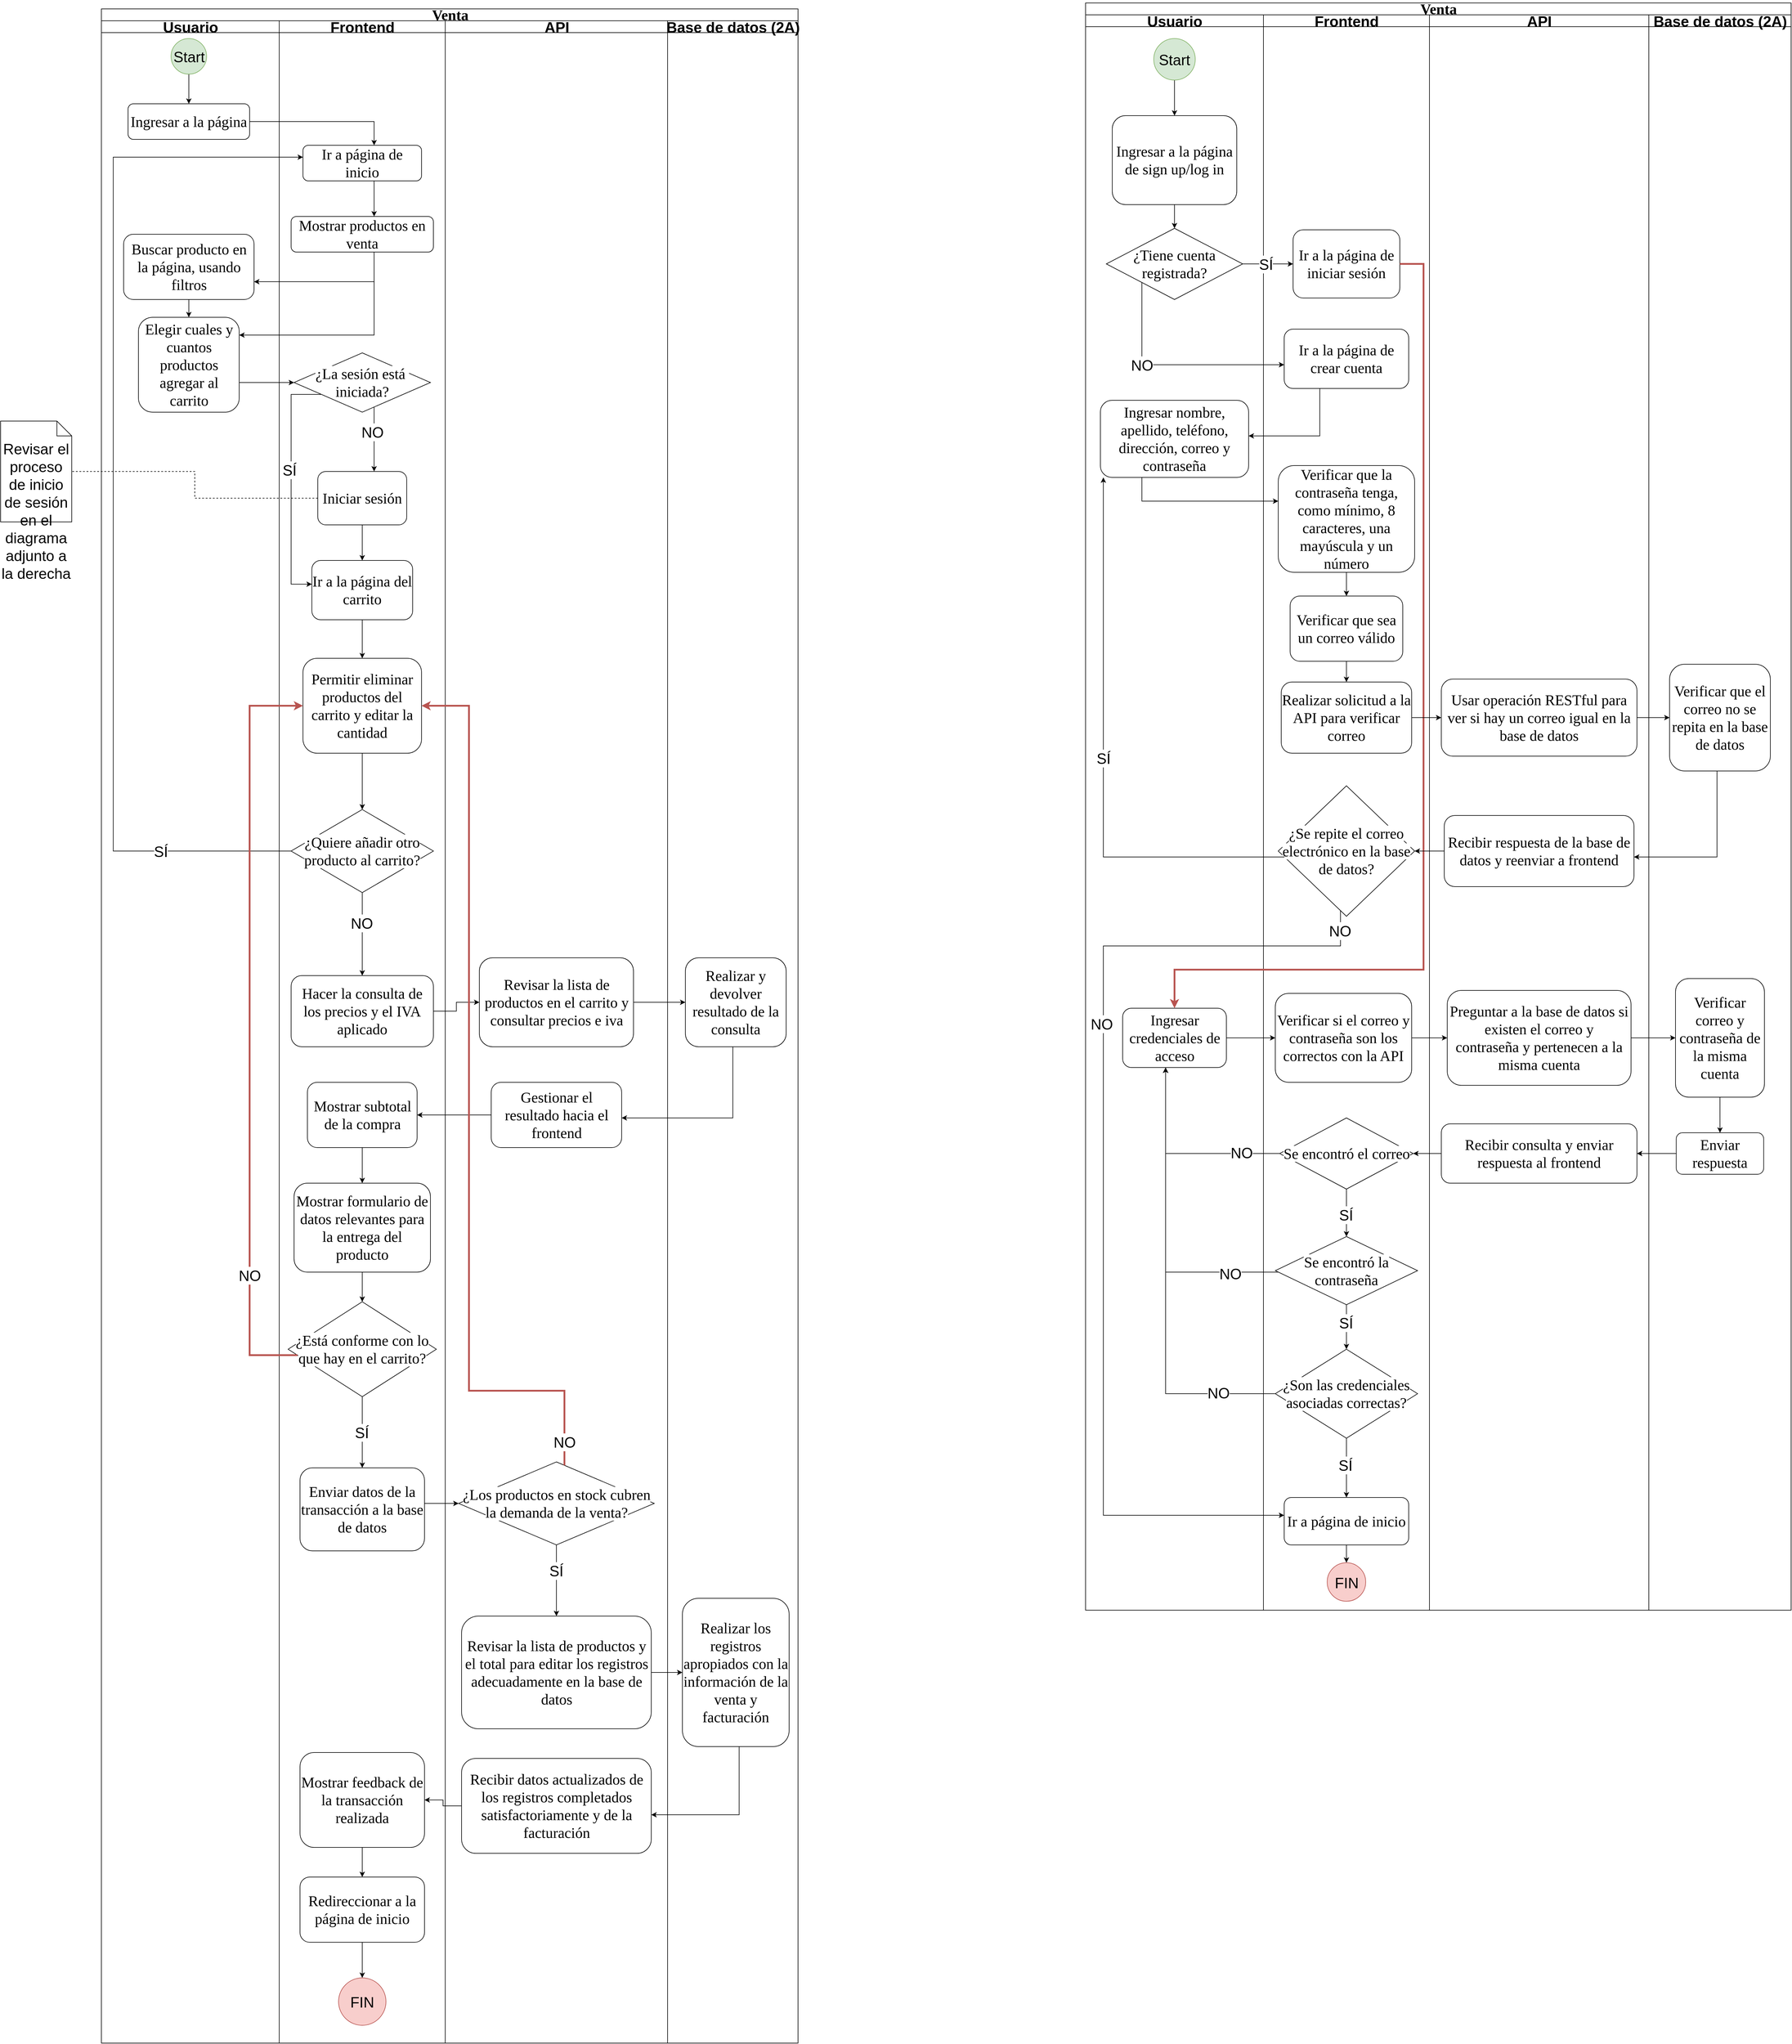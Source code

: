 <mxfile version="24.8.6">
  <diagram name="Page-1" id="74e2e168-ea6b-b213-b513-2b3c1d86103e">
    <mxGraphModel grid="1" page="1" gridSize="10" guides="1" tooltips="1" connect="1" arrows="1" fold="1" pageScale="1" pageWidth="1100" pageHeight="850" background="none" math="0" shadow="0">
      <root>
        <mxCell id="0" />
        <mxCell id="1" parent="0" />
        <mxCell id="77e6c97f196da883-1" value="&lt;font style=&quot;font-size: 25px;&quot;&gt;Venta&lt;/font&gt;" style="swimlane;html=1;childLayout=stackLayout;startSize=20;rounded=0;shadow=0;labelBackgroundColor=none;strokeWidth=1;fontFamily=Verdana;fontSize=25;align=center;" vertex="1" parent="1">
          <mxGeometry x="-1660" y="870" width="1175" height="3430" as="geometry" />
        </mxCell>
        <mxCell id="77e6c97f196da883-2" value="Usuario" style="swimlane;html=1;startSize=20;fontSize=25;" vertex="1" parent="77e6c97f196da883-1">
          <mxGeometry y="20" width="300" height="3410" as="geometry" />
        </mxCell>
        <mxCell id="Bot2XmliULI6-_bctuwP-1" value="&lt;font style=&quot;font-size: 25px;&quot;&gt;Ingresar a la página&lt;/font&gt;" style="rounded=1;whiteSpace=wrap;html=1;shadow=0;labelBackgroundColor=none;strokeWidth=1;fontFamily=Verdana;fontSize=25;align=center;" vertex="1" parent="77e6c97f196da883-2">
          <mxGeometry x="45" y="140" width="205" height="60" as="geometry" />
        </mxCell>
        <mxCell id="Bot2XmliULI6-_bctuwP-11" value="" style="edgeStyle=orthogonalEdgeStyle;rounded=0;orthogonalLoop=1;jettySize=auto;html=1;fontSize=25;" edge="1" parent="77e6c97f196da883-2" source="Bot2XmliULI6-_bctuwP-2" target="Bot2XmliULI6-_bctuwP-1">
          <mxGeometry relative="1" as="geometry" />
        </mxCell>
        <mxCell id="Bot2XmliULI6-_bctuwP-2" value="&lt;font style=&quot;font-size: 25px;&quot;&gt;Start&lt;/font&gt;" style="ellipse;whiteSpace=wrap;html=1;aspect=fixed;fillColor=#d5e8d4;strokeColor=#82b366;fontSize=25;" vertex="1" parent="77e6c97f196da883-2">
          <mxGeometry x="117.5" y="30" width="60" height="60" as="geometry" />
        </mxCell>
        <mxCell id="Rtb4uPze4OgJjQ5-GWsQ-7" value="&lt;span style=&quot;font-size: 25px;&quot;&gt;Buscar producto en la página, usando filtros&lt;/span&gt;" style="rounded=1;whiteSpace=wrap;html=1;shadow=0;labelBackgroundColor=none;strokeWidth=1;fontFamily=Verdana;fontSize=25;align=center;" vertex="1" parent="77e6c97f196da883-2">
          <mxGeometry x="37.5" y="360" width="220" height="110" as="geometry" />
        </mxCell>
        <mxCell id="Rtb4uPze4OgJjQ5-GWsQ-8" value="&lt;span style=&quot;font-size: 25px;&quot;&gt;Elegir cuales y cuantos productos agregar al carrito&lt;/span&gt;" style="rounded=1;whiteSpace=wrap;html=1;shadow=0;labelBackgroundColor=none;strokeWidth=1;fontFamily=Verdana;fontSize=25;align=center;" vertex="1" parent="77e6c97f196da883-2">
          <mxGeometry x="62.5" y="500" width="170" height="160" as="geometry" />
        </mxCell>
        <mxCell id="Rtb4uPze4OgJjQ5-GWsQ-13" style="edgeStyle=orthogonalEdgeStyle;rounded=0;orthogonalLoop=1;jettySize=auto;html=1;fontSize=25;" edge="1" parent="77e6c97f196da883-2" source="Rtb4uPze4OgJjQ5-GWsQ-7" target="Rtb4uPze4OgJjQ5-GWsQ-8">
          <mxGeometry relative="1" as="geometry" />
        </mxCell>
        <mxCell id="77e6c97f196da883-3" value="Frontend" style="swimlane;html=1;startSize=20;fillColor=none;strokeColor=default;fontSize=25;" vertex="1" parent="77e6c97f196da883-1">
          <mxGeometry x="300" y="20" width="280" height="3410" as="geometry" />
        </mxCell>
        <mxCell id="Ov02bcB1TqsuriITPi5p-71" value="&lt;span style=&quot;font-size: 25px;&quot;&gt;Ir a página de inicio&lt;/span&gt;" style="rounded=1;whiteSpace=wrap;html=1;shadow=0;labelBackgroundColor=none;strokeWidth=1;fontFamily=Verdana;fontSize=25;align=center;" vertex="1" parent="77e6c97f196da883-3">
          <mxGeometry x="40" y="210" width="200" height="60" as="geometry" />
        </mxCell>
        <mxCell id="Rtb4uPze4OgJjQ5-GWsQ-9" value="&lt;span style=&quot;font-size: 25px;&quot;&gt;Mostrar productos en venta&lt;/span&gt;" style="rounded=1;whiteSpace=wrap;html=1;shadow=0;labelBackgroundColor=none;strokeWidth=1;fontFamily=Verdana;fontSize=25;align=center;" vertex="1" parent="77e6c97f196da883-3">
          <mxGeometry x="20" y="330" width="240" height="60" as="geometry" />
        </mxCell>
        <mxCell id="Rtb4uPze4OgJjQ5-GWsQ-10" value="" style="edgeStyle=orthogonalEdgeStyle;rounded=0;orthogonalLoop=1;jettySize=auto;html=1;fontSize=25;" edge="1" parent="77e6c97f196da883-3" source="Ov02bcB1TqsuriITPi5p-71" target="Rtb4uPze4OgJjQ5-GWsQ-9">
          <mxGeometry relative="1" as="geometry">
            <Array as="points">
              <mxPoint x="160" y="310" />
              <mxPoint x="160" y="310" />
            </Array>
          </mxGeometry>
        </mxCell>
        <mxCell id="5Ztxv6u2kWAJo34VtlyI-10" style="edgeStyle=orthogonalEdgeStyle;rounded=0;orthogonalLoop=1;jettySize=auto;html=1;" edge="1" parent="77e6c97f196da883-3" source="5Ztxv6u2kWAJo34VtlyI-1" target="Rtb4uPze4OgJjQ5-GWsQ-14">
          <mxGeometry relative="1" as="geometry">
            <Array as="points">
              <mxPoint x="20" y="630" />
              <mxPoint x="20" y="950" />
            </Array>
          </mxGeometry>
        </mxCell>
        <mxCell id="yYFrmOfe78RveM-K-0m0-1" value="&lt;font style=&quot;font-size: 25px; background-color: rgb(255, 255, 255);&quot;&gt;SÍ&lt;/font&gt;" style="edgeLabel;html=1;align=center;verticalAlign=middle;resizable=0;points=[];" connectable="0" vertex="1" parent="5Ztxv6u2kWAJo34VtlyI-10">
          <mxGeometry x="-0.131" y="-3" relative="1" as="geometry">
            <mxPoint y="1" as="offset" />
          </mxGeometry>
        </mxCell>
        <mxCell id="5Ztxv6u2kWAJo34VtlyI-1" value="&lt;span style=&quot;font-size: 25px; background-color: rgb(255, 255, 255);&quot;&gt;¿La sesión está&amp;nbsp;&lt;/span&gt;&lt;div style=&quot;font-size: 25px;&quot;&gt;&lt;span style=&quot;font-size: 25px; background-color: rgb(255, 255, 255);&quot;&gt;iniciada?&lt;/span&gt;&lt;/div&gt;" style="rhombus;whiteSpace=wrap;html=1;rounded=0;shadow=0;labelBackgroundColor=none;strokeWidth=1;fontFamily=Verdana;fontSize=25;align=center;" vertex="1" parent="77e6c97f196da883-3">
          <mxGeometry x="25" y="560" width="230" height="100" as="geometry" />
        </mxCell>
        <mxCell id="5Ztxv6u2kWAJo34VtlyI-7" value="" style="edgeStyle=orthogonalEdgeStyle;rounded=0;orthogonalLoop=1;jettySize=auto;html=1;" edge="1" parent="77e6c97f196da883-3" source="QvqFS-q-kyepjH0u1WJ--171" target="Rtb4uPze4OgJjQ5-GWsQ-14">
          <mxGeometry relative="1" as="geometry" />
        </mxCell>
        <mxCell id="QvqFS-q-kyepjH0u1WJ--171" value="&lt;font style=&quot;font-size: 25px;&quot;&gt;Iniciar sesión&lt;/font&gt;" style="rounded=1;whiteSpace=wrap;html=1;shadow=0;labelBackgroundColor=none;strokeWidth=1;fontFamily=Verdana;fontSize=25;align=center;" vertex="1" parent="77e6c97f196da883-3">
          <mxGeometry x="65" y="760" width="150" height="90" as="geometry" />
        </mxCell>
        <mxCell id="Rtb4uPze4OgJjQ5-GWsQ-17" style="edgeStyle=orthogonalEdgeStyle;rounded=0;orthogonalLoop=1;jettySize=auto;html=1;fontSize=25;" edge="1" parent="77e6c97f196da883-3" source="5Ztxv6u2kWAJo34VtlyI-1" target="QvqFS-q-kyepjH0u1WJ--171">
          <mxGeometry relative="1" as="geometry">
            <Array as="points">
              <mxPoint x="160" y="710" />
              <mxPoint x="160" y="710" />
            </Array>
          </mxGeometry>
        </mxCell>
        <mxCell id="5Ztxv6u2kWAJo34VtlyI-3" value="&lt;font style=&quot;font-size: 25px; background-color: rgb(255, 255, 255);&quot;&gt;NO&lt;/font&gt;" style="edgeLabel;html=1;align=center;verticalAlign=middle;resizable=0;points=[];fontSize=25;" connectable="0" vertex="1" parent="Rtb4uPze4OgJjQ5-GWsQ-17">
          <mxGeometry x="-0.238" y="-3" relative="1" as="geometry">
            <mxPoint as="offset" />
          </mxGeometry>
        </mxCell>
        <mxCell id="5Ztxv6u2kWAJo34VtlyI-8" value="" style="edgeStyle=orthogonalEdgeStyle;rounded=0;orthogonalLoop=1;jettySize=auto;html=1;" edge="1" parent="77e6c97f196da883-3" source="Rtb4uPze4OgJjQ5-GWsQ-14" target="Rtb4uPze4OgJjQ5-GWsQ-21">
          <mxGeometry relative="1" as="geometry" />
        </mxCell>
        <mxCell id="Rtb4uPze4OgJjQ5-GWsQ-14" value="&lt;span style=&quot;font-size: 25px;&quot;&gt;Ir a la página del carrito&lt;/span&gt;" style="rounded=1;whiteSpace=wrap;html=1;shadow=0;labelBackgroundColor=none;strokeWidth=1;fontFamily=Verdana;fontSize=25;align=center;" vertex="1" parent="77e6c97f196da883-3">
          <mxGeometry x="55" y="910" width="170" height="100" as="geometry" />
        </mxCell>
        <mxCell id="Rtb4uPze4OgJjQ5-GWsQ-21" value="&lt;span style=&quot;font-size: 25px;&quot;&gt;Permitir eliminar productos del carrito y editar la cantidad&lt;/span&gt;" style="rounded=1;whiteSpace=wrap;html=1;shadow=0;labelBackgroundColor=none;strokeWidth=1;fontFamily=Verdana;fontSize=25;align=center;" vertex="1" parent="77e6c97f196da883-3">
          <mxGeometry x="40" y="1075" width="200" height="160" as="geometry" />
        </mxCell>
        <mxCell id="Rtb4uPze4OgJjQ5-GWsQ-15" value="&lt;font style=&quot;font-size: 25px; background-color: rgb(255, 255, 255);&quot;&gt;¿Quiere añadir otro producto al carrito?&lt;/font&gt;" style="rhombus;whiteSpace=wrap;html=1;rounded=0;shadow=0;labelBackgroundColor=none;strokeWidth=1;fontFamily=Verdana;fontSize=25;align=center;" vertex="1" parent="77e6c97f196da883-3">
          <mxGeometry x="20" y="1330" width="240" height="140" as="geometry" />
        </mxCell>
        <mxCell id="Rtb4uPze4OgJjQ5-GWsQ-20" value="" style="edgeStyle=orthogonalEdgeStyle;rounded=0;orthogonalLoop=1;jettySize=auto;html=1;fontSize=25;" edge="1" parent="77e6c97f196da883-3" source="Rtb4uPze4OgJjQ5-GWsQ-21" target="Rtb4uPze4OgJjQ5-GWsQ-15">
          <mxGeometry relative="1" as="geometry" />
        </mxCell>
        <mxCell id="Rtb4uPze4OgJjQ5-GWsQ-16" style="edgeStyle=orthogonalEdgeStyle;rounded=0;orthogonalLoop=1;jettySize=auto;html=1;fontSize=25;" edge="1" parent="77e6c97f196da883-3" source="Rtb4uPze4OgJjQ5-GWsQ-15" target="Ov02bcB1TqsuriITPi5p-71">
          <mxGeometry relative="1" as="geometry">
            <Array as="points">
              <mxPoint x="-280" y="1400" />
              <mxPoint x="-280" y="230" />
            </Array>
          </mxGeometry>
        </mxCell>
        <mxCell id="Rtb4uPze4OgJjQ5-GWsQ-18" value="&lt;font style=&quot;font-size: 25px;&quot;&gt;SÍ&lt;/font&gt;" style="edgeLabel;html=1;align=center;verticalAlign=middle;resizable=0;points=[];fontSize=25;" connectable="0" vertex="1" parent="Rtb4uPze4OgJjQ5-GWsQ-16">
          <mxGeometry x="-0.776" y="3" relative="1" as="geometry">
            <mxPoint x="-20" y="-3" as="offset" />
          </mxGeometry>
        </mxCell>
        <mxCell id="Rtb4uPze4OgJjQ5-GWsQ-35" value="&lt;span style=&quot;font-size: 25px;&quot;&gt;Hacer la consulta de los precios y el IVA aplicado&lt;/span&gt;" style="rounded=1;whiteSpace=wrap;html=1;shadow=0;labelBackgroundColor=none;strokeWidth=1;fontFamily=Verdana;fontSize=25;align=center;" vertex="1" parent="77e6c97f196da883-3">
          <mxGeometry x="20" y="1610" width="240" height="120" as="geometry" />
        </mxCell>
        <mxCell id="Rtb4uPze4OgJjQ5-GWsQ-25" value="" style="edgeStyle=orthogonalEdgeStyle;rounded=0;orthogonalLoop=1;jettySize=auto;html=1;fontSize=25;" edge="1" parent="77e6c97f196da883-3" source="Rtb4uPze4OgJjQ5-GWsQ-15" target="Rtb4uPze4OgJjQ5-GWsQ-35">
          <mxGeometry relative="1" as="geometry">
            <mxPoint x="158.21" y="1860" as="targetPoint" />
          </mxGeometry>
        </mxCell>
        <mxCell id="Rtb4uPze4OgJjQ5-GWsQ-26" value="&lt;font style=&quot;font-size: 25px;&quot;&gt;NO&lt;/font&gt;" style="edgeLabel;html=1;align=center;verticalAlign=middle;resizable=0;points=[];fontSize=25;" connectable="0" vertex="1" parent="Rtb4uPze4OgJjQ5-GWsQ-25">
          <mxGeometry x="-0.27" y="-1" relative="1" as="geometry">
            <mxPoint as="offset" />
          </mxGeometry>
        </mxCell>
        <mxCell id="Rtb4uPze4OgJjQ5-GWsQ-41" value="&lt;span style=&quot;font-size: 25px;&quot;&gt;Mostrar subtotal de la compra&lt;/span&gt;" style="rounded=1;whiteSpace=wrap;html=1;shadow=0;labelBackgroundColor=none;strokeWidth=1;fontFamily=Verdana;fontSize=25;align=center;" vertex="1" parent="77e6c97f196da883-3">
          <mxGeometry x="47.5" y="1790" width="185" height="110" as="geometry" />
        </mxCell>
        <mxCell id="Rtb4uPze4OgJjQ5-GWsQ-49" value="&lt;span style=&quot;font-size: 25px;&quot;&gt;Mostrar formulario de datos relevantes para la entrega del producto&lt;/span&gt;" style="rounded=1;whiteSpace=wrap;html=1;shadow=0;labelBackgroundColor=none;strokeWidth=1;fontFamily=Verdana;fontSize=25;align=center;" vertex="1" parent="77e6c97f196da883-3">
          <mxGeometry x="25" y="1960" width="230" height="150" as="geometry" />
        </mxCell>
        <mxCell id="Rtb4uPze4OgJjQ5-GWsQ-50" value="" style="edgeStyle=orthogonalEdgeStyle;rounded=0;orthogonalLoop=1;jettySize=auto;html=1;fontSize=25;" edge="1" parent="77e6c97f196da883-3" source="Rtb4uPze4OgJjQ5-GWsQ-41" target="Rtb4uPze4OgJjQ5-GWsQ-49">
          <mxGeometry relative="1" as="geometry" />
        </mxCell>
        <mxCell id="Rtb4uPze4OgJjQ5-GWsQ-53" value="&lt;font style=&quot;font-size: 25px; background-color: rgb(255, 255, 255);&quot;&gt;¿Está conforme con lo que hay en el carrito?&lt;/font&gt;" style="rhombus;whiteSpace=wrap;html=1;rounded=0;shadow=0;labelBackgroundColor=none;strokeWidth=1;fontFamily=Verdana;fontSize=25;align=center;" vertex="1" parent="77e6c97f196da883-3">
          <mxGeometry x="15" y="2160" width="250" height="160" as="geometry" />
        </mxCell>
        <mxCell id="Rtb4uPze4OgJjQ5-GWsQ-33" style="edgeStyle=orthogonalEdgeStyle;rounded=0;orthogonalLoop=1;jettySize=auto;html=1;fillColor=#f8cecc;strokeColor=#b85450;fontSize=25;strokeWidth=3;" edge="1" parent="77e6c97f196da883-3" source="Rtb4uPze4OgJjQ5-GWsQ-53" target="Rtb4uPze4OgJjQ5-GWsQ-21">
          <mxGeometry relative="1" as="geometry">
            <Array as="points">
              <mxPoint x="-50" y="2250" />
              <mxPoint x="-50" y="1155" />
            </Array>
            <mxPoint x="207.528" y="1895" as="sourcePoint" />
          </mxGeometry>
        </mxCell>
        <mxCell id="Rtb4uPze4OgJjQ5-GWsQ-34" value="&lt;font style=&quot;font-size: 25px;&quot;&gt;NO&lt;/font&gt;" style="edgeLabel;html=1;align=center;verticalAlign=middle;resizable=0;points=[];fontSize=25;" connectable="0" vertex="1" parent="Rtb4uPze4OgJjQ5-GWsQ-33">
          <mxGeometry x="0.264" y="4" relative="1" as="geometry">
            <mxPoint x="4" y="584" as="offset" />
          </mxGeometry>
        </mxCell>
        <mxCell id="Rtb4uPze4OgJjQ5-GWsQ-52" value="" style="edgeStyle=orthogonalEdgeStyle;rounded=0;orthogonalLoop=1;jettySize=auto;html=1;fontSize=25;" edge="1" parent="77e6c97f196da883-3" source="Rtb4uPze4OgJjQ5-GWsQ-49" target="Rtb4uPze4OgJjQ5-GWsQ-53">
          <mxGeometry relative="1" as="geometry">
            <mxPoint x="158.21" y="2380" as="targetPoint" />
          </mxGeometry>
        </mxCell>
        <mxCell id="Rtb4uPze4OgJjQ5-GWsQ-54" value="&lt;span style=&quot;font-size: 25px;&quot;&gt;Enviar datos de la transacción a la base de datos&lt;/span&gt;" style="rounded=1;whiteSpace=wrap;html=1;shadow=0;labelBackgroundColor=none;strokeWidth=1;fontFamily=Verdana;fontSize=25;align=center;" vertex="1" parent="77e6c97f196da883-3">
          <mxGeometry x="35" y="2440" width="210" height="140" as="geometry" />
        </mxCell>
        <mxCell id="Rtb4uPze4OgJjQ5-GWsQ-55" value="" style="edgeStyle=orthogonalEdgeStyle;rounded=0;orthogonalLoop=1;jettySize=auto;html=1;fontSize=25;" edge="1" parent="77e6c97f196da883-3" source="Rtb4uPze4OgJjQ5-GWsQ-53" target="Rtb4uPze4OgJjQ5-GWsQ-54">
          <mxGeometry relative="1" as="geometry" />
        </mxCell>
        <mxCell id="Rtb4uPze4OgJjQ5-GWsQ-60" value="&lt;font style=&quot;font-size: 25px;&quot;&gt;SÍ&lt;/font&gt;" style="edgeLabel;html=1;align=center;verticalAlign=middle;resizable=0;points=[];fontSize=25;" connectable="0" vertex="1" parent="Rtb4uPze4OgJjQ5-GWsQ-55">
          <mxGeometry x="-0.009" y="-1" relative="1" as="geometry">
            <mxPoint as="offset" />
          </mxGeometry>
        </mxCell>
        <mxCell id="Rtb4uPze4OgJjQ5-GWsQ-73" value="FIN" style="ellipse;whiteSpace=wrap;html=1;aspect=fixed;fillColor=#f8cecc;strokeColor=#b85450;fontSize=25;" vertex="1" parent="77e6c97f196da883-3">
          <mxGeometry x="100" y="3300" width="80" height="80" as="geometry" />
        </mxCell>
        <mxCell id="77e6c97f196da883-7" value="API" style="swimlane;html=1;startSize=20;fontSize=25;" vertex="1" parent="77e6c97f196da883-1">
          <mxGeometry x="580" y="20" width="375" height="3410" as="geometry" />
        </mxCell>
        <mxCell id="Rtb4uPze4OgJjQ5-GWsQ-42" value="&lt;span style=&quot;font-size: 25px;&quot;&gt;Revisar la lista de productos en el carrito y consultar precios e iva&lt;/span&gt;" style="rounded=1;whiteSpace=wrap;html=1;shadow=0;labelBackgroundColor=none;strokeWidth=1;fontFamily=Verdana;fontSize=25;align=center;" vertex="1" parent="77e6c97f196da883-7">
          <mxGeometry x="57.5" y="1580" width="260" height="150" as="geometry" />
        </mxCell>
        <mxCell id="Rtb4uPze4OgJjQ5-GWsQ-43" value="&lt;span style=&quot;font-size: 25px;&quot;&gt;Gestionar el resultado hacia el frontend&lt;/span&gt;" style="rounded=1;whiteSpace=wrap;html=1;shadow=0;labelBackgroundColor=none;strokeWidth=1;fontFamily=Verdana;fontSize=25;align=center;" vertex="1" parent="77e6c97f196da883-7">
          <mxGeometry x="77.5" y="1790" width="220" height="110" as="geometry" />
        </mxCell>
        <mxCell id="Rtb4uPze4OgJjQ5-GWsQ-61" value="&lt;font style=&quot;font-size: 25px; background-color: rgb(255, 255, 255);&quot;&gt;¿Los productos en stock cubren la demanda de la venta?&lt;/font&gt;" style="rhombus;whiteSpace=wrap;html=1;rounded=0;shadow=0;labelBackgroundColor=none;strokeWidth=1;fontFamily=Verdana;fontSize=25;align=center;" vertex="1" parent="77e6c97f196da883-7">
          <mxGeometry x="22.5" y="2430" width="330" height="140" as="geometry" />
        </mxCell>
        <mxCell id="Rtb4uPze4OgJjQ5-GWsQ-58" value="&lt;span style=&quot;font-size: 25px;&quot;&gt;Revisar la lista de productos y el total para editar los registros adecuadamente en la base de datos&lt;/span&gt;" style="rounded=1;whiteSpace=wrap;html=1;shadow=0;labelBackgroundColor=none;strokeWidth=1;fontFamily=Verdana;fontSize=25;align=center;" vertex="1" parent="77e6c97f196da883-7">
          <mxGeometry x="27.5" y="2690" width="320" height="190" as="geometry" />
        </mxCell>
        <mxCell id="Rtb4uPze4OgJjQ5-GWsQ-66" style="edgeStyle=orthogonalEdgeStyle;rounded=0;orthogonalLoop=1;jettySize=auto;html=1;fontSize=25;" edge="1" parent="77e6c97f196da883-7" source="Rtb4uPze4OgJjQ5-GWsQ-61" target="Rtb4uPze4OgJjQ5-GWsQ-58">
          <mxGeometry relative="1" as="geometry" />
        </mxCell>
        <mxCell id="Rtb4uPze4OgJjQ5-GWsQ-67" value="&lt;font style=&quot;font-size: 25px;&quot;&gt;SÍ&lt;/font&gt;" style="edgeLabel;html=1;align=center;verticalAlign=middle;resizable=0;points=[];fontSize=25;" connectable="0" vertex="1" parent="Rtb4uPze4OgJjQ5-GWsQ-66">
          <mxGeometry x="-0.29" y="-1" relative="1" as="geometry">
            <mxPoint as="offset" />
          </mxGeometry>
        </mxCell>
        <mxCell id="77e6c97f196da883-6" value="Base de datos (2A)" style="swimlane;html=1;startSize=20;fontSize=25;" vertex="1" parent="77e6c97f196da883-1">
          <mxGeometry x="955" y="20" width="220" height="3410" as="geometry" />
        </mxCell>
        <mxCell id="Rtb4uPze4OgJjQ5-GWsQ-44" value="&lt;span style=&quot;font-size: 25px;&quot;&gt;Realizar y devolver resultado de la consulta&lt;/span&gt;" style="rounded=1;whiteSpace=wrap;html=1;shadow=0;labelBackgroundColor=none;strokeWidth=1;fontFamily=Verdana;fontSize=25;align=center;" vertex="1" parent="77e6c97f196da883-6">
          <mxGeometry x="30" y="1580" width="170" height="150" as="geometry" />
        </mxCell>
        <mxCell id="Rtb4uPze4OgJjQ5-GWsQ-59" value="&lt;span style=&quot;font-size: 25px;&quot;&gt;Realizar los registros apropiados con la información de la venta y facturación&lt;/span&gt;" style="rounded=1;whiteSpace=wrap;html=1;shadow=0;labelBackgroundColor=none;strokeWidth=1;fontFamily=Verdana;fontSize=25;align=center;" vertex="1" parent="77e6c97f196da883-6">
          <mxGeometry x="25" y="2660" width="180" height="250" as="geometry" />
        </mxCell>
        <mxCell id="Bot2XmliULI6-_bctuwP-4" value="" style="edgeStyle=orthogonalEdgeStyle;rounded=0;orthogonalLoop=1;jettySize=auto;html=1;fontSize=25;" edge="1" parent="77e6c97f196da883-1" source="Bot2XmliULI6-_bctuwP-1" target="Ov02bcB1TqsuriITPi5p-71">
          <mxGeometry relative="1" as="geometry">
            <mxPoint x="140" y="230" as="targetPoint" />
            <Array as="points">
              <mxPoint x="460" y="190" />
            </Array>
          </mxGeometry>
        </mxCell>
        <mxCell id="Rtb4uPze4OgJjQ5-GWsQ-11" style="edgeStyle=orthogonalEdgeStyle;rounded=0;orthogonalLoop=1;jettySize=auto;html=1;fontSize=25;" edge="1" parent="77e6c97f196da883-1" source="Rtb4uPze4OgJjQ5-GWsQ-9" target="Rtb4uPze4OgJjQ5-GWsQ-7">
          <mxGeometry relative="1" as="geometry">
            <Array as="points">
              <mxPoint x="460" y="460" />
            </Array>
          </mxGeometry>
        </mxCell>
        <mxCell id="Rtb4uPze4OgJjQ5-GWsQ-12" style="edgeStyle=orthogonalEdgeStyle;rounded=0;orthogonalLoop=1;jettySize=auto;html=1;fontSize=25;" edge="1" parent="77e6c97f196da883-1" source="Rtb4uPze4OgJjQ5-GWsQ-9" target="Rtb4uPze4OgJjQ5-GWsQ-8">
          <mxGeometry relative="1" as="geometry">
            <Array as="points">
              <mxPoint x="460" y="550" />
            </Array>
          </mxGeometry>
        </mxCell>
        <mxCell id="5Ztxv6u2kWAJo34VtlyI-2" value="" style="edgeStyle=orthogonalEdgeStyle;rounded=0;orthogonalLoop=1;jettySize=auto;html=1;fontSize=25;" edge="1" parent="77e6c97f196da883-1" source="Rtb4uPze4OgJjQ5-GWsQ-8" target="5Ztxv6u2kWAJo34VtlyI-1">
          <mxGeometry relative="1" as="geometry">
            <Array as="points">
              <mxPoint x="300" y="630" />
              <mxPoint x="300" y="630" />
            </Array>
            <mxPoint x="150" y="620" as="sourcePoint" />
            <mxPoint x="460" y="820" as="targetPoint" />
          </mxGeometry>
        </mxCell>
        <mxCell id="Rtb4uPze4OgJjQ5-GWsQ-45" value="" style="edgeStyle=orthogonalEdgeStyle;rounded=0;orthogonalLoop=1;jettySize=auto;html=1;fontSize=25;" edge="1" parent="77e6c97f196da883-1" source="Rtb4uPze4OgJjQ5-GWsQ-35" target="Rtb4uPze4OgJjQ5-GWsQ-42">
          <mxGeometry relative="1" as="geometry" />
        </mxCell>
        <mxCell id="Rtb4uPze4OgJjQ5-GWsQ-46" value="" style="edgeStyle=orthogonalEdgeStyle;rounded=0;orthogonalLoop=1;jettySize=auto;html=1;fontSize=25;" edge="1" parent="77e6c97f196da883-1" source="Rtb4uPze4OgJjQ5-GWsQ-42" target="Rtb4uPze4OgJjQ5-GWsQ-44">
          <mxGeometry relative="1" as="geometry" />
        </mxCell>
        <mxCell id="Rtb4uPze4OgJjQ5-GWsQ-47" style="edgeStyle=orthogonalEdgeStyle;rounded=0;orthogonalLoop=1;jettySize=auto;html=1;fontSize=25;" edge="1" parent="77e6c97f196da883-1" source="Rtb4uPze4OgJjQ5-GWsQ-44" target="Rtb4uPze4OgJjQ5-GWsQ-43">
          <mxGeometry relative="1" as="geometry">
            <Array as="points">
              <mxPoint x="1065" y="1870" />
            </Array>
          </mxGeometry>
        </mxCell>
        <mxCell id="Rtb4uPze4OgJjQ5-GWsQ-48" value="" style="edgeStyle=orthogonalEdgeStyle;rounded=0;orthogonalLoop=1;jettySize=auto;html=1;fontSize=25;" edge="1" parent="77e6c97f196da883-1" source="Rtb4uPze4OgJjQ5-GWsQ-43" target="Rtb4uPze4OgJjQ5-GWsQ-41">
          <mxGeometry relative="1" as="geometry" />
        </mxCell>
        <mxCell id="Rtb4uPze4OgJjQ5-GWsQ-63" style="edgeStyle=orthogonalEdgeStyle;rounded=0;orthogonalLoop=1;jettySize=auto;html=1;fillColor=#f8cecc;strokeColor=#b85450;fontSize=25;strokeWidth=3;" edge="1" parent="77e6c97f196da883-1" source="Rtb4uPze4OgJjQ5-GWsQ-61" target="Rtb4uPze4OgJjQ5-GWsQ-21">
          <mxGeometry relative="1" as="geometry">
            <Array as="points">
              <mxPoint x="781" y="2330" />
              <mxPoint x="620" y="2330" />
              <mxPoint x="620" y="1175" />
            </Array>
          </mxGeometry>
        </mxCell>
        <mxCell id="Rtb4uPze4OgJjQ5-GWsQ-65" value="&lt;font style=&quot;font-size: 25px;&quot;&gt;NO&lt;/font&gt;" style="edgeLabel;html=1;align=center;verticalAlign=middle;resizable=0;points=[];fontSize=25;" connectable="0" vertex="1" parent="Rtb4uPze4OgJjQ5-GWsQ-63">
          <mxGeometry x="-0.948" relative="1" as="geometry">
            <mxPoint as="offset" />
          </mxGeometry>
        </mxCell>
        <mxCell id="Rtb4uPze4OgJjQ5-GWsQ-64" style="edgeStyle=orthogonalEdgeStyle;rounded=0;orthogonalLoop=1;jettySize=auto;html=1;fontSize=25;" edge="1" parent="77e6c97f196da883-1" source="Rtb4uPze4OgJjQ5-GWsQ-54" target="Rtb4uPze4OgJjQ5-GWsQ-61">
          <mxGeometry relative="1" as="geometry">
            <Array as="points">
              <mxPoint x="550" y="2520" />
              <mxPoint x="550" y="2520" />
            </Array>
          </mxGeometry>
        </mxCell>
        <mxCell id="Rtb4uPze4OgJjQ5-GWsQ-68" style="edgeStyle=orthogonalEdgeStyle;rounded=0;orthogonalLoop=1;jettySize=auto;html=1;fontSize=25;" edge="1" parent="77e6c97f196da883-1" source="Rtb4uPze4OgJjQ5-GWsQ-58" target="Rtb4uPze4OgJjQ5-GWsQ-59">
          <mxGeometry relative="1" as="geometry" />
        </mxCell>
        <mxCell id="QvqFS-q-kyepjH0u1WJ--52" value="&lt;font style=&quot;font-size: 25px;&quot;&gt;Venta&lt;/font&gt;" style="swimlane;html=1;childLayout=stackLayout;startSize=20;rounded=0;shadow=0;labelBackgroundColor=none;strokeWidth=1;fontFamily=Verdana;fontSize=25;align=center;movable=1;resizable=1;rotatable=1;deletable=1;editable=1;locked=0;connectable=1;" vertex="1" parent="1">
          <mxGeometry y="860" width="1190" height="2710" as="geometry" />
        </mxCell>
        <mxCell id="QvqFS-q-kyepjH0u1WJ--53" value="Usuario" style="swimlane;html=1;startSize=20;movable=1;resizable=1;rotatable=1;deletable=1;editable=1;locked=0;connectable=1;fontSize=25;" vertex="1" parent="QvqFS-q-kyepjH0u1WJ--52">
          <mxGeometry y="20" width="300" height="2690" as="geometry" />
        </mxCell>
        <mxCell id="QvqFS-q-kyepjH0u1WJ--55" value="&lt;font style=&quot;font-size: 25px;&quot;&gt;Ingresar a la página de sign up/log in&lt;/font&gt;" style="rounded=1;whiteSpace=wrap;html=1;shadow=0;labelBackgroundColor=none;strokeWidth=1;fontFamily=Verdana;fontSize=25;align=center;movable=1;resizable=1;rotatable=1;deletable=1;editable=1;locked=0;connectable=1;" vertex="1" parent="QvqFS-q-kyepjH0u1WJ--53">
          <mxGeometry x="45" y="170" width="210" height="150" as="geometry" />
        </mxCell>
        <mxCell id="QvqFS-q-kyepjH0u1WJ--56" value="" style="edgeStyle=orthogonalEdgeStyle;rounded=0;orthogonalLoop=1;jettySize=auto;html=1;movable=1;resizable=1;rotatable=1;deletable=1;editable=1;locked=0;connectable=1;fontSize=25;" edge="1" parent="QvqFS-q-kyepjH0u1WJ--53" source="QvqFS-q-kyepjH0u1WJ--57" target="QvqFS-q-kyepjH0u1WJ--55">
          <mxGeometry relative="1" as="geometry" />
        </mxCell>
        <mxCell id="QvqFS-q-kyepjH0u1WJ--57" value="&lt;font style=&quot;font-size: 25px;&quot;&gt;Start&lt;/font&gt;" style="ellipse;whiteSpace=wrap;html=1;aspect=fixed;fillColor=#d5e8d4;strokeColor=#82b366;movable=1;resizable=1;rotatable=1;deletable=1;editable=1;locked=0;connectable=1;fontSize=25;" vertex="1" parent="QvqFS-q-kyepjH0u1WJ--53">
          <mxGeometry x="115" y="40" width="70" height="70" as="geometry" />
        </mxCell>
        <mxCell id="QvqFS-q-kyepjH0u1WJ--58" value="&lt;font style=&quot;font-size: 25px;&quot;&gt;¿Tiene cuenta registrada?&lt;/font&gt;" style="rhombus;whiteSpace=wrap;html=1;rounded=0;shadow=0;labelBackgroundColor=none;strokeWidth=1;fontFamily=Verdana;fontSize=25;align=center;movable=1;resizable=1;rotatable=1;deletable=1;editable=1;locked=0;connectable=1;" vertex="1" parent="QvqFS-q-kyepjH0u1WJ--53">
          <mxGeometry x="35" y="360" width="230" height="120" as="geometry" />
        </mxCell>
        <mxCell id="5Ztxv6u2kWAJo34VtlyI-11" style="edgeStyle=orthogonalEdgeStyle;rounded=0;orthogonalLoop=1;jettySize=auto;html=1;" edge="1" parent="QvqFS-q-kyepjH0u1WJ--53" source="QvqFS-q-kyepjH0u1WJ--55" target="QvqFS-q-kyepjH0u1WJ--58">
          <mxGeometry relative="1" as="geometry" />
        </mxCell>
        <mxCell id="QvqFS-q-kyepjH0u1WJ--60" value="&lt;span style=&quot;font-size: 25px;&quot;&gt;Ingresar credenciales de acceso&lt;/span&gt;" style="rounded=1;whiteSpace=wrap;html=1;shadow=0;labelBackgroundColor=none;strokeWidth=1;fontFamily=Verdana;fontSize=25;align=center;movable=1;resizable=1;rotatable=1;deletable=1;editable=1;locked=0;connectable=1;" vertex="1" parent="QvqFS-q-kyepjH0u1WJ--53">
          <mxGeometry x="62.5" y="1675" width="175" height="100" as="geometry" />
        </mxCell>
        <mxCell id="QvqFS-q-kyepjH0u1WJ--68" value="Frontend" style="swimlane;html=1;startSize=20;fillColor=none;strokeColor=default;movable=1;resizable=1;rotatable=1;deletable=1;editable=1;locked=0;connectable=1;fontSize=25;" vertex="1" parent="QvqFS-q-kyepjH0u1WJ--52">
          <mxGeometry x="300" y="20" width="280" height="2690" as="geometry" />
        </mxCell>
        <mxCell id="QvqFS-q-kyepjH0u1WJ--70" value="&lt;span style=&quot;font-size: 25px;&quot;&gt;Ir a la página de iniciar sesión&lt;/span&gt;" style="rounded=1;whiteSpace=wrap;html=1;shadow=0;labelBackgroundColor=none;strokeWidth=1;fontFamily=Verdana;fontSize=25;align=center;movable=1;resizable=1;rotatable=1;deletable=1;editable=1;locked=0;connectable=1;" vertex="1" parent="QvqFS-q-kyepjH0u1WJ--68">
          <mxGeometry x="50" y="362.5" width="180" height="115" as="geometry" />
        </mxCell>
        <mxCell id="QvqFS-q-kyepjH0u1WJ--72" value="&lt;span style=&quot;font-size: 25px;&quot;&gt;Verificar que la contraseña tenga, como mínimo, 8 caracteres, una mayúscula y un número&lt;/span&gt;" style="rounded=1;whiteSpace=wrap;html=1;shadow=0;labelBackgroundColor=none;strokeWidth=1;fontFamily=Verdana;fontSize=25;align=center;movable=1;resizable=1;rotatable=1;deletable=1;editable=1;locked=0;connectable=1;" vertex="1" parent="QvqFS-q-kyepjH0u1WJ--68">
          <mxGeometry x="25" y="760" width="230" height="180" as="geometry" />
        </mxCell>
        <mxCell id="QvqFS-q-kyepjH0u1WJ--69" value="&lt;span style=&quot;font-size: 25px;&quot;&gt;Ir a la página de crear cuenta&lt;/span&gt;" style="rounded=1;whiteSpace=wrap;html=1;shadow=0;labelBackgroundColor=none;strokeWidth=1;fontFamily=Verdana;fontSize=25;align=center;movable=1;resizable=1;rotatable=1;deletable=1;editable=1;locked=0;connectable=1;" vertex="1" parent="QvqFS-q-kyepjH0u1WJ--68">
          <mxGeometry x="35" y="530" width="210" height="100" as="geometry" />
        </mxCell>
        <mxCell id="QvqFS-q-kyepjH0u1WJ--92" value="&lt;span style=&quot;font-size: 25px;&quot;&gt;Verificar que sea un correo válido&lt;/span&gt;" style="rounded=1;whiteSpace=wrap;html=1;shadow=0;labelBackgroundColor=none;strokeWidth=1;fontFamily=Verdana;fontSize=25;align=center;movable=1;resizable=1;rotatable=1;deletable=1;editable=1;locked=0;connectable=1;" vertex="1" parent="QvqFS-q-kyepjH0u1WJ--68">
          <mxGeometry x="45" y="980" width="190" height="110" as="geometry" />
        </mxCell>
        <mxCell id="QvqFS-q-kyepjH0u1WJ--71" value="" style="edgeStyle=orthogonalEdgeStyle;rounded=0;orthogonalLoop=1;jettySize=auto;html=1;movable=1;resizable=1;rotatable=1;deletable=1;editable=1;locked=0;connectable=1;fontSize=25;" edge="1" parent="QvqFS-q-kyepjH0u1WJ--68" source="QvqFS-q-kyepjH0u1WJ--72" target="QvqFS-q-kyepjH0u1WJ--92">
          <mxGeometry relative="1" as="geometry" />
        </mxCell>
        <mxCell id="QvqFS-q-kyepjH0u1WJ--73" value="&lt;span style=&quot;font-size: 25px;&quot;&gt;Realizar solicitud a la API para verificar correo&lt;/span&gt;" style="rounded=1;whiteSpace=wrap;html=1;shadow=0;labelBackgroundColor=none;strokeWidth=1;fontFamily=Verdana;fontSize=25;align=center;movable=1;resizable=1;rotatable=1;deletable=1;editable=1;locked=0;connectable=1;" vertex="1" parent="QvqFS-q-kyepjH0u1WJ--68">
          <mxGeometry x="30" y="1125" width="220" height="120" as="geometry" />
        </mxCell>
        <mxCell id="QvqFS-q-kyepjH0u1WJ--91" value="" style="edgeStyle=orthogonalEdgeStyle;rounded=0;orthogonalLoop=1;jettySize=auto;html=1;movable=1;resizable=1;rotatable=1;deletable=1;editable=1;locked=0;connectable=1;fontSize=25;" edge="1" parent="QvqFS-q-kyepjH0u1WJ--68" source="QvqFS-q-kyepjH0u1WJ--92" target="QvqFS-q-kyepjH0u1WJ--73">
          <mxGeometry relative="1" as="geometry" />
        </mxCell>
        <mxCell id="QvqFS-q-kyepjH0u1WJ--76" value="&lt;font style=&quot;font-size: 25px; background-color: rgb(255, 255, 255);&quot;&gt;¿Se repite el correo electrónico en la base de datos?&lt;/font&gt;" style="rhombus;whiteSpace=wrap;html=1;rounded=0;shadow=0;labelBackgroundColor=none;strokeWidth=1;fontFamily=Verdana;fontSize=25;align=center;movable=1;resizable=1;rotatable=1;deletable=1;editable=1;locked=0;connectable=1;" vertex="1" parent="QvqFS-q-kyepjH0u1WJ--68">
          <mxGeometry x="25" y="1300" width="230" height="220" as="geometry" />
        </mxCell>
        <mxCell id="QvqFS-q-kyepjH0u1WJ--79" value="&lt;span style=&quot;font-size: 25px;&quot;&gt;Verificar si el correo y contraseña son los correctos con la API&lt;/span&gt;" style="rounded=1;whiteSpace=wrap;html=1;shadow=0;labelBackgroundColor=none;strokeWidth=1;fontFamily=Verdana;fontSize=25;align=center;movable=1;resizable=1;rotatable=1;deletable=1;editable=1;locked=0;connectable=1;" vertex="1" parent="QvqFS-q-kyepjH0u1WJ--68">
          <mxGeometry x="20" y="1650" width="230" height="150" as="geometry" />
        </mxCell>
        <mxCell id="QvqFS-q-kyepjH0u1WJ--88" value="&lt;font style=&quot;font-size: 25px; background-color: rgb(255, 255, 255);&quot;&gt;Se encontró la contraseña&lt;/font&gt;" style="rhombus;whiteSpace=wrap;html=1;rounded=0;shadow=0;labelBackgroundColor=none;strokeWidth=1;fontFamily=Verdana;fontSize=25;align=center;movable=1;resizable=1;rotatable=1;deletable=1;editable=1;locked=0;connectable=1;" vertex="1" parent="QvqFS-q-kyepjH0u1WJ--68">
          <mxGeometry x="20" y="2060" width="240" height="115" as="geometry" />
        </mxCell>
        <mxCell id="QvqFS-q-kyepjH0u1WJ--85" value="&lt;span style=&quot;font-size: 25px; background-color: rgb(255, 255, 255);&quot;&gt;¿Son las credenciales asociadas correctas?&lt;/span&gt;" style="rhombus;whiteSpace=wrap;html=1;rounded=0;shadow=0;labelBackgroundColor=none;strokeWidth=1;fontFamily=Verdana;fontSize=25;align=center;movable=1;resizable=1;rotatable=1;deletable=1;editable=1;locked=0;connectable=1;" vertex="1" parent="QvqFS-q-kyepjH0u1WJ--68">
          <mxGeometry x="20" y="2250" width="240" height="150" as="geometry" />
        </mxCell>
        <mxCell id="QvqFS-q-kyepjH0u1WJ--86" value="" style="edgeStyle=orthogonalEdgeStyle;rounded=0;orthogonalLoop=1;jettySize=auto;html=1;movable=1;resizable=1;rotatable=1;deletable=1;editable=1;locked=0;connectable=1;fontSize=25;" edge="1" parent="QvqFS-q-kyepjH0u1WJ--68" source="QvqFS-q-kyepjH0u1WJ--88" target="QvqFS-q-kyepjH0u1WJ--85">
          <mxGeometry relative="1" as="geometry" />
        </mxCell>
        <mxCell id="QvqFS-q-kyepjH0u1WJ--87" value="&lt;font style=&quot;font-size: 25px;&quot;&gt;SÍ&lt;/font&gt;" style="edgeLabel;html=1;align=center;verticalAlign=middle;resizable=1;points=[];movable=1;rotatable=1;deletable=1;editable=1;locked=0;connectable=1;fontSize=25;" connectable="0" vertex="1" parent="QvqFS-q-kyepjH0u1WJ--86">
          <mxGeometry x="-0.196" y="-1" relative="1" as="geometry">
            <mxPoint as="offset" />
          </mxGeometry>
        </mxCell>
        <mxCell id="QvqFS-q-kyepjH0u1WJ--90" value="&lt;span style=&quot;font-size: 25px;&quot;&gt;Ir a página de inicio&lt;/span&gt;" style="rounded=1;whiteSpace=wrap;html=1;shadow=0;labelBackgroundColor=none;strokeWidth=1;fontFamily=Verdana;fontSize=25;align=center;movable=1;resizable=1;rotatable=1;deletable=1;editable=1;locked=0;connectable=1;" vertex="1" parent="QvqFS-q-kyepjH0u1WJ--68">
          <mxGeometry x="35" y="2500" width="210" height="80" as="geometry" />
        </mxCell>
        <mxCell id="QvqFS-q-kyepjH0u1WJ--74" style="edgeStyle=orthogonalEdgeStyle;rounded=0;orthogonalLoop=1;jettySize=auto;html=1;movable=1;resizable=1;rotatable=1;deletable=1;editable=1;locked=0;connectable=1;fontSize=25;" edge="1" parent="QvqFS-q-kyepjH0u1WJ--68" source="QvqFS-q-kyepjH0u1WJ--76" target="QvqFS-q-kyepjH0u1WJ--90">
          <mxGeometry relative="1" as="geometry">
            <mxPoint x="130" y="1570" as="targetPoint" />
            <Array as="points">
              <mxPoint x="130" y="1570" />
              <mxPoint x="-270" y="1570" />
              <mxPoint x="-270" y="2530" />
            </Array>
          </mxGeometry>
        </mxCell>
        <mxCell id="QvqFS-q-kyepjH0u1WJ--75" value="&lt;font style=&quot;font-size: 25px;&quot;&gt;NO&lt;/font&gt;" style="edgeLabel;html=1;align=center;verticalAlign=middle;resizable=1;points=[];movable=1;rotatable=1;deletable=1;editable=1;locked=0;connectable=1;fontSize=25;" connectable="0" vertex="1" parent="QvqFS-q-kyepjH0u1WJ--74">
          <mxGeometry x="-0.316" y="-3" relative="1" as="geometry">
            <mxPoint as="offset" />
          </mxGeometry>
        </mxCell>
        <mxCell id="QvqFS-q-kyepjH0u1WJ--175" value="&lt;font style=&quot;font-size: 25px;&quot;&gt;NO&lt;/font&gt;" style="edgeLabel;html=1;align=center;verticalAlign=middle;resizable=1;points=[];movable=1;rotatable=1;deletable=1;editable=1;locked=0;connectable=1;fontSize=25;" connectable="0" vertex="1" parent="QvqFS-q-kyepjH0u1WJ--74">
          <mxGeometry x="-0.961" y="-1" relative="1" as="geometry">
            <mxPoint as="offset" />
          </mxGeometry>
        </mxCell>
        <mxCell id="QvqFS-q-kyepjH0u1WJ--83" value="" style="edgeStyle=orthogonalEdgeStyle;rounded=0;orthogonalLoop=1;jettySize=auto;html=1;movable=1;resizable=1;rotatable=1;deletable=1;editable=1;locked=0;connectable=1;fontSize=25;" edge="1" parent="QvqFS-q-kyepjH0u1WJ--68" source="QvqFS-q-kyepjH0u1WJ--85" target="QvqFS-q-kyepjH0u1WJ--90">
          <mxGeometry relative="1" as="geometry" />
        </mxCell>
        <mxCell id="QvqFS-q-kyepjH0u1WJ--84" value="&lt;font style=&quot;font-size: 25px;&quot;&gt;SÍ&lt;/font&gt;" style="edgeLabel;html=1;align=center;verticalAlign=middle;resizable=1;points=[];movable=1;rotatable=1;deletable=1;editable=1;locked=0;connectable=1;fontSize=25;" connectable="0" vertex="1" parent="QvqFS-q-kyepjH0u1WJ--83">
          <mxGeometry x="-0.1" y="-2" relative="1" as="geometry">
            <mxPoint as="offset" />
          </mxGeometry>
        </mxCell>
        <mxCell id="QvqFS-q-kyepjH0u1WJ--170" value="FIN" style="ellipse;whiteSpace=wrap;html=1;aspect=fixed;fillColor=#f8cecc;strokeColor=#b85450;movable=1;resizable=1;rotatable=1;deletable=1;editable=1;locked=0;connectable=1;fontSize=25;" vertex="1" parent="QvqFS-q-kyepjH0u1WJ--68">
          <mxGeometry x="107.5" y="2610" width="65" height="65" as="geometry" />
        </mxCell>
        <mxCell id="QvqFS-q-kyepjH0u1WJ--89" value="" style="edgeStyle=orthogonalEdgeStyle;rounded=0;orthogonalLoop=1;jettySize=auto;html=1;movable=1;resizable=1;rotatable=1;deletable=1;editable=1;locked=0;connectable=1;fontSize=25;" edge="1" parent="QvqFS-q-kyepjH0u1WJ--68" source="QvqFS-q-kyepjH0u1WJ--90" target="QvqFS-q-kyepjH0u1WJ--170">
          <mxGeometry relative="1" as="geometry">
            <mxPoint x="155" y="2490" as="targetPoint" />
          </mxGeometry>
        </mxCell>
        <mxCell id="QvqFS-q-kyepjH0u1WJ--119" value="API" style="swimlane;html=1;startSize=20;movable=1;resizable=1;rotatable=1;deletable=1;editable=1;locked=0;connectable=1;fontSize=25;" vertex="1" parent="QvqFS-q-kyepjH0u1WJ--52">
          <mxGeometry x="580" y="20" width="370" height="2690" as="geometry" />
        </mxCell>
        <mxCell id="QvqFS-q-kyepjH0u1WJ--121" value="&lt;span style=&quot;font-size: 25px;&quot;&gt;Recibir respuesta de la base de datos y reenviar a frontend&lt;/span&gt;" style="rounded=1;whiteSpace=wrap;html=1;shadow=0;labelBackgroundColor=none;strokeWidth=1;fontFamily=Verdana;fontSize=25;align=center;movable=1;resizable=1;rotatable=1;deletable=1;editable=1;locked=0;connectable=1;" vertex="1" parent="QvqFS-q-kyepjH0u1WJ--119">
          <mxGeometry x="25" y="1350" width="320" height="120" as="geometry" />
        </mxCell>
        <mxCell id="QvqFS-q-kyepjH0u1WJ--122" value="&lt;span style=&quot;font-size: 25px;&quot;&gt;Preguntar a la base de datos si existen el correo y contraseña&amp;nbsp;y pertenecen a la misma cuenta&lt;/span&gt;" style="rounded=1;whiteSpace=wrap;html=1;shadow=0;labelBackgroundColor=none;strokeWidth=1;fontFamily=Verdana;fontSize=25;align=center;movable=1;resizable=1;rotatable=1;deletable=1;editable=1;locked=0;connectable=1;" vertex="1" parent="QvqFS-q-kyepjH0u1WJ--119">
          <mxGeometry x="30" y="1645" width="310" height="160" as="geometry" />
        </mxCell>
        <mxCell id="QvqFS-q-kyepjH0u1WJ--123" value="&lt;span style=&quot;font-size: 25px;&quot;&gt;Recibir consulta y enviar respuesta al frontend&lt;/span&gt;" style="rounded=1;whiteSpace=wrap;html=1;shadow=0;labelBackgroundColor=none;strokeWidth=1;fontFamily=Verdana;fontSize=25;align=center;movable=1;resizable=1;rotatable=1;deletable=1;editable=1;locked=0;connectable=1;" vertex="1" parent="QvqFS-q-kyepjH0u1WJ--119">
          <mxGeometry x="20" y="1870" width="330" height="100" as="geometry" />
        </mxCell>
        <mxCell id="QvqFS-q-kyepjH0u1WJ--120" value="&lt;span style=&quot;font-size: 25px;&quot;&gt;Usar operación RESTful para ver si hay un correo igual en la base de datos&lt;/span&gt;" style="rounded=1;whiteSpace=wrap;html=1;shadow=0;labelBackgroundColor=none;strokeWidth=1;fontFamily=Verdana;fontSize=25;align=center;movable=1;resizable=1;rotatable=1;deletable=1;editable=1;locked=0;connectable=1;" vertex="1" parent="QvqFS-q-kyepjH0u1WJ--119">
          <mxGeometry x="20" y="1120" width="330" height="130" as="geometry" />
        </mxCell>
        <mxCell id="QvqFS-q-kyepjH0u1WJ--131" value="Base de datos (2A)" style="swimlane;html=1;startSize=20;movable=1;resizable=1;rotatable=1;deletable=1;editable=1;locked=0;connectable=1;fontSize=25;" vertex="1" parent="QvqFS-q-kyepjH0u1WJ--52">
          <mxGeometry x="950" y="20" width="240" height="2690" as="geometry" />
        </mxCell>
        <mxCell id="QvqFS-q-kyepjH0u1WJ--59" value="&lt;span style=&quot;font-size: 25px;&quot;&gt;Ingresar nombre, apellido, teléfono, dirección, correo y contraseña&lt;/span&gt;" style="rounded=1;whiteSpace=wrap;html=1;shadow=0;labelBackgroundColor=none;strokeWidth=1;fontFamily=Verdana;fontSize=25;align=center;movable=1;resizable=1;rotatable=1;deletable=1;editable=1;locked=0;connectable=1;" vertex="1" parent="QvqFS-q-kyepjH0u1WJ--131">
          <mxGeometry x="-925" y="650" width="250" height="130" as="geometry" />
        </mxCell>
        <mxCell id="QvqFS-q-kyepjH0u1WJ--82" value="&lt;font style=&quot;font-size: 25px; background-color: rgb(255, 255, 255);&quot;&gt;Se encontró el correo&lt;/font&gt;" style="rhombus;whiteSpace=wrap;html=1;rounded=0;shadow=0;labelBackgroundColor=none;strokeWidth=1;fontFamily=Verdana;fontSize=25;align=center;movable=1;resizable=1;rotatable=1;deletable=1;editable=1;locked=0;connectable=1;" vertex="1" parent="QvqFS-q-kyepjH0u1WJ--131">
          <mxGeometry x="-622.5" y="1860" width="225" height="120" as="geometry" />
        </mxCell>
        <mxCell id="QvqFS-q-kyepjH0u1WJ--132" value="&lt;span style=&quot;font-size: 25px;&quot;&gt;Verificar que el correo no se repita en la base de datos&lt;/span&gt;" style="rounded=1;whiteSpace=wrap;html=1;shadow=0;labelBackgroundColor=none;strokeWidth=1;fontFamily=Verdana;fontSize=25;align=center;movable=1;resizable=1;rotatable=1;deletable=1;editable=1;locked=0;connectable=1;" vertex="1" parent="QvqFS-q-kyepjH0u1WJ--131">
          <mxGeometry x="35" y="1095" width="170" height="180" as="geometry" />
        </mxCell>
        <mxCell id="QvqFS-q-kyepjH0u1WJ--133" value="" style="edgeStyle=orthogonalEdgeStyle;rounded=0;orthogonalLoop=1;jettySize=auto;html=1;movable=1;resizable=1;rotatable=1;deletable=1;editable=1;locked=0;connectable=1;fontSize=25;" edge="1" parent="QvqFS-q-kyepjH0u1WJ--131" source="QvqFS-q-kyepjH0u1WJ--134" target="QvqFS-q-kyepjH0u1WJ--135">
          <mxGeometry relative="1" as="geometry" />
        </mxCell>
        <mxCell id="QvqFS-q-kyepjH0u1WJ--134" value="&lt;span style=&quot;font-size: 25px;&quot;&gt;Verificar correo y contraseña de la misma cuenta&lt;/span&gt;" style="rounded=1;whiteSpace=wrap;html=1;shadow=0;labelBackgroundColor=none;strokeWidth=1;fontFamily=Verdana;fontSize=25;align=center;movable=1;resizable=1;rotatable=1;deletable=1;editable=1;locked=0;connectable=1;" vertex="1" parent="QvqFS-q-kyepjH0u1WJ--131">
          <mxGeometry x="45" y="1625" width="150" height="200" as="geometry" />
        </mxCell>
        <mxCell id="QvqFS-q-kyepjH0u1WJ--135" value="&lt;span style=&quot;font-size: 25px;&quot;&gt;Enviar respuesta&lt;/span&gt;" style="rounded=1;whiteSpace=wrap;html=1;shadow=0;labelBackgroundColor=none;strokeWidth=1;fontFamily=Verdana;fontSize=25;align=center;movable=1;resizable=1;rotatable=1;deletable=1;editable=1;locked=0;connectable=1;" vertex="1" parent="QvqFS-q-kyepjH0u1WJ--131">
          <mxGeometry x="46.25" y="1885" width="147.5" height="70" as="geometry" />
        </mxCell>
        <mxCell id="QvqFS-q-kyepjH0u1WJ--140" value="" style="edgeStyle=orthogonalEdgeStyle;rounded=0;orthogonalLoop=1;jettySize=auto;html=1;movable=1;resizable=1;rotatable=1;deletable=1;editable=1;locked=0;connectable=1;fontSize=25;" edge="1" parent="QvqFS-q-kyepjH0u1WJ--52" source="QvqFS-q-kyepjH0u1WJ--58" target="QvqFS-q-kyepjH0u1WJ--70">
          <mxGeometry relative="1" as="geometry">
            <Array as="points">
              <mxPoint x="260" y="440" />
              <mxPoint x="260" y="440" />
            </Array>
          </mxGeometry>
        </mxCell>
        <mxCell id="QvqFS-q-kyepjH0u1WJ--141" value="&lt;font style=&quot;font-size: 25px;&quot;&gt;SÍ&lt;/font&gt;" style="edgeLabel;html=1;align=center;verticalAlign=middle;resizable=1;points=[];movable=1;rotatable=1;deletable=1;editable=1;locked=0;connectable=1;fontSize=25;" connectable="0" vertex="1" parent="QvqFS-q-kyepjH0u1WJ--140">
          <mxGeometry x="-0.085" relative="1" as="geometry">
            <mxPoint as="offset" />
          </mxGeometry>
        </mxCell>
        <mxCell id="QvqFS-q-kyepjH0u1WJ--138" value="" style="edgeStyle=orthogonalEdgeStyle;rounded=0;orthogonalLoop=1;jettySize=auto;html=1;movable=1;resizable=1;rotatable=1;deletable=1;editable=1;locked=0;connectable=1;fontSize=25;" edge="1" parent="QvqFS-q-kyepjH0u1WJ--52" source="QvqFS-q-kyepjH0u1WJ--58" target="QvqFS-q-kyepjH0u1WJ--69">
          <mxGeometry relative="1" as="geometry">
            <Array as="points">
              <mxPoint x="95" y="610" />
            </Array>
          </mxGeometry>
        </mxCell>
        <mxCell id="QvqFS-q-kyepjH0u1WJ--139" value="&lt;font style=&quot;font-size: 25px;&quot;&gt;NO&lt;/font&gt;" style="edgeLabel;html=1;align=center;verticalAlign=middle;resizable=1;points=[];movable=1;rotatable=1;deletable=1;editable=1;locked=0;connectable=1;fontSize=25;" connectable="0" vertex="1" parent="QvqFS-q-kyepjH0u1WJ--138">
          <mxGeometry x="-0.271" relative="1" as="geometry">
            <mxPoint as="offset" />
          </mxGeometry>
        </mxCell>
        <mxCell id="QvqFS-q-kyepjH0u1WJ--143" style="edgeStyle=orthogonalEdgeStyle;rounded=0;orthogonalLoop=1;jettySize=auto;html=1;fillColor=#f8cecc;strokeColor=#b85450;movable=1;resizable=1;rotatable=1;deletable=1;editable=1;locked=0;connectable=1;fontSize=25;strokeWidth=3;" edge="1" parent="QvqFS-q-kyepjH0u1WJ--52" source="QvqFS-q-kyepjH0u1WJ--70" target="QvqFS-q-kyepjH0u1WJ--60">
          <mxGeometry relative="1" as="geometry">
            <Array as="points">
              <mxPoint x="570" y="440" />
              <mxPoint x="570" y="1630" />
              <mxPoint x="150" y="1630" />
            </Array>
          </mxGeometry>
        </mxCell>
        <mxCell id="QvqFS-q-kyepjH0u1WJ--144" value="" style="edgeStyle=orthogonalEdgeStyle;rounded=0;orthogonalLoop=1;jettySize=auto;html=1;movable=1;resizable=1;rotatable=1;deletable=1;editable=1;locked=0;connectable=1;fontSize=25;" edge="1" parent="QvqFS-q-kyepjH0u1WJ--52" source="QvqFS-q-kyepjH0u1WJ--59" target="QvqFS-q-kyepjH0u1WJ--72">
          <mxGeometry relative="1" as="geometry">
            <Array as="points">
              <mxPoint x="95" y="840" />
              <mxPoint x="485" y="840" />
            </Array>
          </mxGeometry>
        </mxCell>
        <mxCell id="QvqFS-q-kyepjH0u1WJ--142" style="edgeStyle=orthogonalEdgeStyle;rounded=0;orthogonalLoop=1;jettySize=auto;html=1;movable=1;resizable=1;rotatable=1;deletable=1;editable=1;locked=0;connectable=1;fontSize=25;" edge="1" parent="QvqFS-q-kyepjH0u1WJ--52" source="QvqFS-q-kyepjH0u1WJ--69" target="QvqFS-q-kyepjH0u1WJ--59">
          <mxGeometry relative="1" as="geometry">
            <Array as="points">
              <mxPoint x="395" y="730" />
            </Array>
          </mxGeometry>
        </mxCell>
        <mxCell id="QvqFS-q-kyepjH0u1WJ--145" style="edgeStyle=orthogonalEdgeStyle;rounded=0;orthogonalLoop=1;jettySize=auto;html=1;movable=1;resizable=1;rotatable=1;deletable=1;editable=1;locked=0;connectable=1;fontSize=25;" edge="1" parent="QvqFS-q-kyepjH0u1WJ--52" source="QvqFS-q-kyepjH0u1WJ--73" target="QvqFS-q-kyepjH0u1WJ--120">
          <mxGeometry relative="1" as="geometry" />
        </mxCell>
        <mxCell id="QvqFS-q-kyepjH0u1WJ--147" style="edgeStyle=orthogonalEdgeStyle;rounded=0;orthogonalLoop=1;jettySize=auto;html=1;movable=1;resizable=1;rotatable=1;deletable=1;editable=1;locked=0;connectable=1;fontSize=25;" edge="1" parent="QvqFS-q-kyepjH0u1WJ--52" source="QvqFS-q-kyepjH0u1WJ--132" target="QvqFS-q-kyepjH0u1WJ--121">
          <mxGeometry relative="1" as="geometry">
            <Array as="points">
              <mxPoint x="1065" y="1440" />
            </Array>
          </mxGeometry>
        </mxCell>
        <mxCell id="QvqFS-q-kyepjH0u1WJ--148" style="edgeStyle=orthogonalEdgeStyle;rounded=0;orthogonalLoop=1;jettySize=auto;html=1;movable=1;resizable=1;rotatable=1;deletable=1;editable=1;locked=0;connectable=1;fontSize=25;" edge="1" parent="QvqFS-q-kyepjH0u1WJ--52" source="QvqFS-q-kyepjH0u1WJ--121" target="QvqFS-q-kyepjH0u1WJ--76">
          <mxGeometry relative="1" as="geometry" />
        </mxCell>
        <mxCell id="QvqFS-q-kyepjH0u1WJ--149" value="&lt;font style=&quot;font-size: 25px;&quot;&gt;SÍ&lt;/font&gt;" style="edgeStyle=orthogonalEdgeStyle;rounded=0;orthogonalLoop=1;jettySize=auto;html=1;movable=1;resizable=1;rotatable=1;deletable=1;editable=1;locked=0;connectable=1;fontSize=25;" edge="1" parent="QvqFS-q-kyepjH0u1WJ--52" source="QvqFS-q-kyepjH0u1WJ--76" target="QvqFS-q-kyepjH0u1WJ--59">
          <mxGeometry relative="1" as="geometry">
            <Array as="points">
              <mxPoint x="30" y="1440" />
            </Array>
          </mxGeometry>
        </mxCell>
        <mxCell id="QvqFS-q-kyepjH0u1WJ--150" style="edgeStyle=orthogonalEdgeStyle;rounded=0;orthogonalLoop=1;jettySize=auto;html=1;movable=1;resizable=1;rotatable=1;deletable=1;editable=1;locked=0;connectable=1;fontSize=25;" edge="1" parent="QvqFS-q-kyepjH0u1WJ--52" source="QvqFS-q-kyepjH0u1WJ--60" target="QvqFS-q-kyepjH0u1WJ--79">
          <mxGeometry relative="1" as="geometry">
            <Array as="points">
              <mxPoint x="235" y="1790" />
            </Array>
          </mxGeometry>
        </mxCell>
        <mxCell id="QvqFS-q-kyepjH0u1WJ--155" style="edgeStyle=orthogonalEdgeStyle;rounded=0;orthogonalLoop=1;jettySize=auto;html=1;movable=1;resizable=1;rotatable=1;deletable=1;editable=1;locked=0;connectable=1;fontSize=25;" edge="1" parent="QvqFS-q-kyepjH0u1WJ--52" source="QvqFS-q-kyepjH0u1WJ--82" target="QvqFS-q-kyepjH0u1WJ--60">
          <mxGeometry relative="1" as="geometry">
            <Array as="points">
              <mxPoint x="135" y="1940" />
            </Array>
          </mxGeometry>
        </mxCell>
        <mxCell id="QvqFS-q-kyepjH0u1WJ--156" value="&lt;font style=&quot;font-size: 25px;&quot;&gt;NO&lt;/font&gt;" style="edgeLabel;html=1;align=center;verticalAlign=middle;resizable=1;points=[];movable=1;rotatable=1;deletable=1;editable=1;locked=0;connectable=1;fontSize=25;" connectable="0" vertex="1" parent="QvqFS-q-kyepjH0u1WJ--155">
          <mxGeometry x="-0.616" y="-2" relative="1" as="geometry">
            <mxPoint as="offset" />
          </mxGeometry>
        </mxCell>
        <mxCell id="QvqFS-q-kyepjH0u1WJ--157" style="edgeStyle=orthogonalEdgeStyle;rounded=0;orthogonalLoop=1;jettySize=auto;html=1;movable=1;resizable=1;rotatable=1;deletable=1;editable=1;locked=0;connectable=1;fontSize=25;" edge="1" parent="QvqFS-q-kyepjH0u1WJ--52" source="QvqFS-q-kyepjH0u1WJ--88" target="QvqFS-q-kyepjH0u1WJ--60">
          <mxGeometry relative="1" as="geometry">
            <Array as="points">
              <mxPoint x="135" y="2140" />
            </Array>
          </mxGeometry>
        </mxCell>
        <mxCell id="QvqFS-q-kyepjH0u1WJ--158" value="&lt;font style=&quot;font-size: 25px;&quot;&gt;NO&lt;/font&gt;" style="edgeLabel;html=1;align=center;verticalAlign=middle;resizable=1;points=[];movable=1;rotatable=1;deletable=1;editable=1;locked=0;connectable=1;fontSize=25;" connectable="0" vertex="1" parent="QvqFS-q-kyepjH0u1WJ--157">
          <mxGeometry x="-0.695" y="2" relative="1" as="geometry">
            <mxPoint as="offset" />
          </mxGeometry>
        </mxCell>
        <mxCell id="QvqFS-q-kyepjH0u1WJ--159" style="edgeStyle=orthogonalEdgeStyle;rounded=0;orthogonalLoop=1;jettySize=auto;html=1;movable=1;resizable=1;rotatable=1;deletable=1;editable=1;locked=0;connectable=1;fontSize=25;" edge="1" parent="QvqFS-q-kyepjH0u1WJ--52" source="QvqFS-q-kyepjH0u1WJ--85" target="QvqFS-q-kyepjH0u1WJ--60">
          <mxGeometry relative="1" as="geometry">
            <Array as="points">
              <mxPoint x="135" y="2345" />
            </Array>
          </mxGeometry>
        </mxCell>
        <mxCell id="QvqFS-q-kyepjH0u1WJ--160" value="&lt;font style=&quot;font-size: 25px;&quot;&gt;NO&lt;/font&gt;" style="edgeLabel;html=1;align=center;verticalAlign=middle;resizable=1;points=[];movable=1;rotatable=1;deletable=1;editable=1;locked=0;connectable=1;fontSize=25;" connectable="0" vertex="1" parent="QvqFS-q-kyepjH0u1WJ--159">
          <mxGeometry x="-0.737" y="-2" relative="1" as="geometry">
            <mxPoint as="offset" />
          </mxGeometry>
        </mxCell>
        <mxCell id="QvqFS-q-kyepjH0u1WJ--151" value="" style="edgeStyle=orthogonalEdgeStyle;rounded=0;orthogonalLoop=1;jettySize=auto;html=1;movable=1;resizable=1;rotatable=1;deletable=1;editable=1;locked=0;connectable=1;fontSize=25;" edge="1" parent="QvqFS-q-kyepjH0u1WJ--52" source="QvqFS-q-kyepjH0u1WJ--79" target="QvqFS-q-kyepjH0u1WJ--122">
          <mxGeometry relative="1" as="geometry" />
        </mxCell>
        <mxCell id="QvqFS-q-kyepjH0u1WJ--152" value="" style="edgeStyle=orthogonalEdgeStyle;rounded=0;orthogonalLoop=1;jettySize=auto;html=1;movable=1;resizable=1;rotatable=1;deletable=1;editable=1;locked=0;connectable=1;fontSize=25;" edge="1" parent="QvqFS-q-kyepjH0u1WJ--52" source="QvqFS-q-kyepjH0u1WJ--122" target="QvqFS-q-kyepjH0u1WJ--134">
          <mxGeometry relative="1" as="geometry" />
        </mxCell>
        <mxCell id="QvqFS-q-kyepjH0u1WJ--153" value="" style="edgeStyle=orthogonalEdgeStyle;rounded=0;orthogonalLoop=1;jettySize=auto;html=1;movable=1;resizable=1;rotatable=1;deletable=1;editable=1;locked=0;connectable=1;fontSize=25;" edge="1" parent="QvqFS-q-kyepjH0u1WJ--52" source="QvqFS-q-kyepjH0u1WJ--135" target="QvqFS-q-kyepjH0u1WJ--123">
          <mxGeometry relative="1" as="geometry">
            <mxPoint x="807.5" y="1930" as="sourcePoint" />
          </mxGeometry>
        </mxCell>
        <mxCell id="QvqFS-q-kyepjH0u1WJ--154" value="" style="edgeStyle=orthogonalEdgeStyle;rounded=0;orthogonalLoop=1;jettySize=auto;html=1;movable=1;resizable=1;rotatable=1;deletable=1;editable=1;locked=0;connectable=1;fontSize=25;" edge="1" parent="QvqFS-q-kyepjH0u1WJ--52" source="QvqFS-q-kyepjH0u1WJ--123" target="QvqFS-q-kyepjH0u1WJ--82">
          <mxGeometry relative="1" as="geometry" />
        </mxCell>
        <mxCell id="QvqFS-q-kyepjH0u1WJ--80" value="" style="edgeStyle=orthogonalEdgeStyle;rounded=0;orthogonalLoop=1;jettySize=auto;html=1;movable=1;resizable=1;rotatable=1;deletable=1;editable=1;locked=0;connectable=1;fontSize=25;" edge="1" parent="QvqFS-q-kyepjH0u1WJ--52" source="QvqFS-q-kyepjH0u1WJ--82" target="QvqFS-q-kyepjH0u1WJ--88">
          <mxGeometry relative="1" as="geometry" />
        </mxCell>
        <mxCell id="QvqFS-q-kyepjH0u1WJ--81" value="&lt;font style=&quot;font-size: 25px;&quot;&gt;SÍ&lt;/font&gt;" style="edgeLabel;html=1;align=center;verticalAlign=middle;resizable=1;points=[];movable=1;rotatable=1;deletable=1;editable=1;locked=0;connectable=1;fontSize=25;" connectable="0" vertex="1" parent="QvqFS-q-kyepjH0u1WJ--80">
          <mxGeometry x="0.067" y="-1" relative="1" as="geometry">
            <mxPoint as="offset" />
          </mxGeometry>
        </mxCell>
        <mxCell id="QvqFS-q-kyepjH0u1WJ--146" value="" style="edgeStyle=orthogonalEdgeStyle;rounded=0;orthogonalLoop=1;jettySize=auto;html=1;movable=1;resizable=1;rotatable=1;deletable=1;editable=1;locked=0;connectable=1;fontSize=25;" edge="1" parent="QvqFS-q-kyepjH0u1WJ--52" source="QvqFS-q-kyepjH0u1WJ--120" target="QvqFS-q-kyepjH0u1WJ--132">
          <mxGeometry relative="1" as="geometry" />
        </mxCell>
        <mxCell id="Rtb4uPze4OgJjQ5-GWsQ-75" value="" style="edgeStyle=orthogonalEdgeStyle;rounded=0;orthogonalLoop=1;jettySize=auto;html=1;fontSize=25;" edge="1" parent="1" source="Rtb4uPze4OgJjQ5-GWsQ-56" target="Rtb4uPze4OgJjQ5-GWsQ-74">
          <mxGeometry relative="1" as="geometry" />
        </mxCell>
        <mxCell id="Rtb4uPze4OgJjQ5-GWsQ-56" value="&lt;span style=&quot;font-size: 25px;&quot;&gt;Mostrar feedback de la transacción realizada&lt;/span&gt;" style="rounded=1;whiteSpace=wrap;html=1;shadow=0;labelBackgroundColor=none;strokeWidth=1;fontFamily=Verdana;fontSize=25;align=center;" vertex="1" parent="1">
          <mxGeometry x="-1325" y="3810" width="210" height="160" as="geometry" />
        </mxCell>
        <mxCell id="Rtb4uPze4OgJjQ5-GWsQ-76" value="" style="edgeStyle=orthogonalEdgeStyle;rounded=0;orthogonalLoop=1;jettySize=auto;html=1;fontSize=25;" edge="1" parent="1" source="Rtb4uPze4OgJjQ5-GWsQ-74" target="Rtb4uPze4OgJjQ5-GWsQ-73">
          <mxGeometry relative="1" as="geometry" />
        </mxCell>
        <mxCell id="Rtb4uPze4OgJjQ5-GWsQ-74" value="&lt;span style=&quot;font-size: 25px;&quot;&gt;Redireccionar a la página de inicio&lt;/span&gt;" style="rounded=1;whiteSpace=wrap;html=1;shadow=0;labelBackgroundColor=none;strokeWidth=1;fontFamily=Verdana;fontSize=25;align=center;" vertex="1" parent="1">
          <mxGeometry x="-1325" y="4020" width="210" height="110" as="geometry" />
        </mxCell>
        <mxCell id="Rtb4uPze4OgJjQ5-GWsQ-57" value="&lt;span style=&quot;font-size: 25px;&quot;&gt;Recibir datos actualizados de los registros completados satisfactoriamente y de la facturación&lt;/span&gt;" style="rounded=1;whiteSpace=wrap;html=1;shadow=0;labelBackgroundColor=none;strokeWidth=1;fontFamily=Verdana;fontSize=25;align=center;" vertex="1" parent="1">
          <mxGeometry x="-1052.5" y="3820" width="320" height="160" as="geometry" />
        </mxCell>
        <mxCell id="Rtb4uPze4OgJjQ5-GWsQ-69" style="edgeStyle=orthogonalEdgeStyle;rounded=0;orthogonalLoop=1;jettySize=auto;html=1;fontSize=25;" edge="1" parent="1" source="Rtb4uPze4OgJjQ5-GWsQ-59" target="Rtb4uPze4OgJjQ5-GWsQ-57">
          <mxGeometry relative="1" as="geometry">
            <Array as="points">
              <mxPoint x="-584.29" y="3915" />
            </Array>
          </mxGeometry>
        </mxCell>
        <mxCell id="Rtb4uPze4OgJjQ5-GWsQ-70" style="edgeStyle=orthogonalEdgeStyle;rounded=0;orthogonalLoop=1;jettySize=auto;html=1;fontSize=25;" edge="1" parent="1" source="Rtb4uPze4OgJjQ5-GWsQ-57" target="Rtb4uPze4OgJjQ5-GWsQ-56">
          <mxGeometry relative="1" as="geometry" />
        </mxCell>
        <mxCell id="QvqFS-q-kyepjH0u1WJ--172" value="Revisar el proceso de inicio de sesión en el diagrama adjunto a la derecha" style="shape=note2;boundedLbl=1;whiteSpace=wrap;html=1;size=25;verticalAlign=top;align=center;fontSize=25;" vertex="1" parent="1">
          <mxGeometry x="-1830" y="1565" width="120" height="170" as="geometry" />
        </mxCell>
        <mxCell id="QvqFS-q-kyepjH0u1WJ--173" style="edgeStyle=orthogonalEdgeStyle;rounded=0;orthogonalLoop=1;jettySize=auto;html=1;dashed=1;endArrow=none;endFill=0;fontSize=25;" edge="1" parent="1" source="QvqFS-q-kyepjH0u1WJ--171" target="QvqFS-q-kyepjH0u1WJ--172">
          <mxGeometry relative="1" as="geometry" />
        </mxCell>
      </root>
    </mxGraphModel>
  </diagram>
</mxfile>
